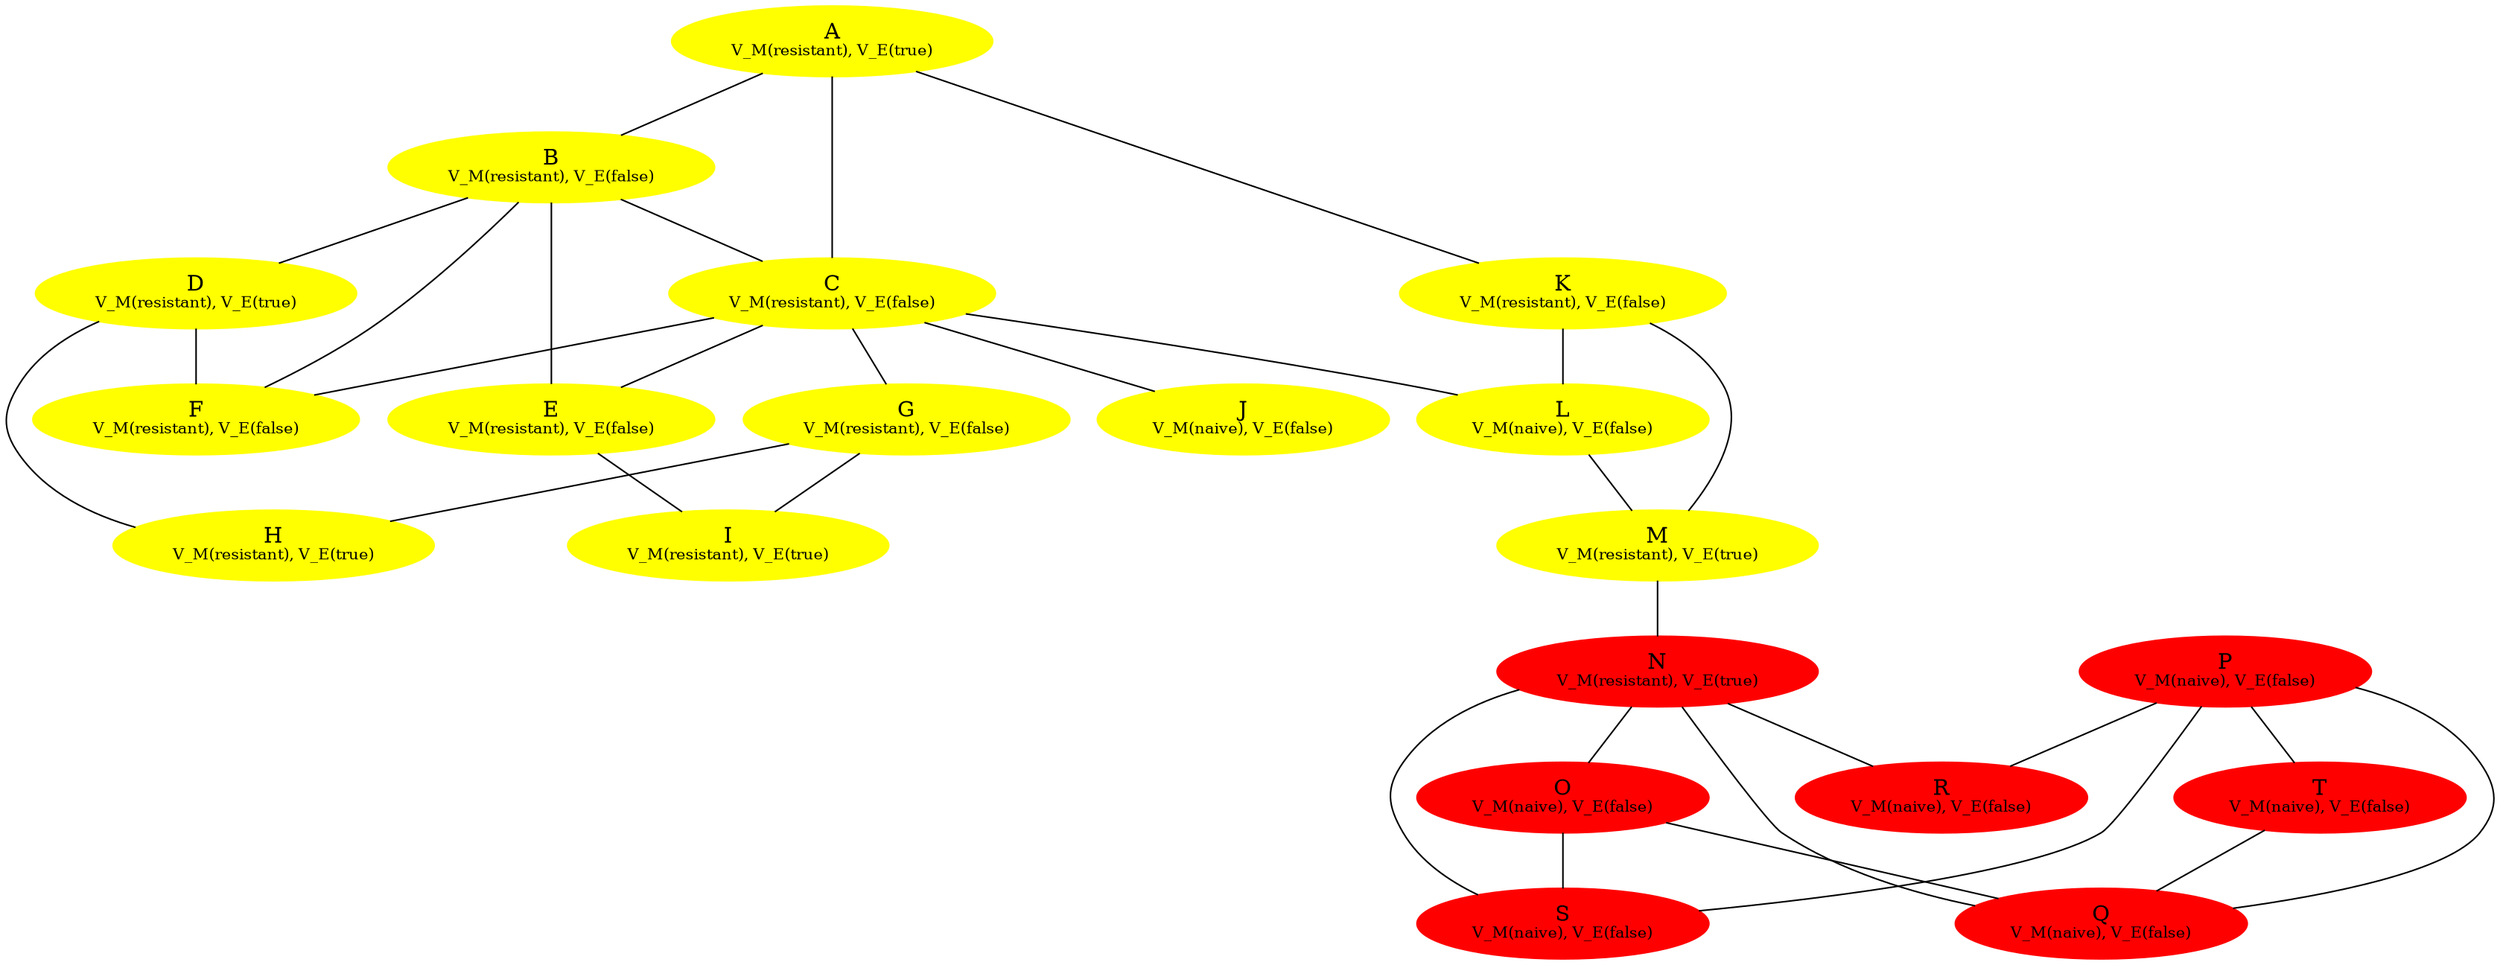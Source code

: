 graph {
 rankdir=TB;
A[label=<A<BR /><FONT POINT-SIZE="10">V_M(resistant), V_E(true)</FONT>>,style=filled, color=yellow];
B[label=<B<BR /><FONT POINT-SIZE="10">V_M(resistant), V_E(false)</FONT>>,style=filled, color=yellow];
C[label=<C<BR /><FONT POINT-SIZE="10">V_M(resistant), V_E(false)</FONT>>,style=filled, color=yellow];
D[label=<D<BR /><FONT POINT-SIZE="10">V_M(resistant), V_E(true)</FONT>>,style=filled, color=yellow];
E[label=<E<BR /><FONT POINT-SIZE="10">V_M(resistant), V_E(false)</FONT>>,style=filled, color=yellow];
F[label=<F<BR /><FONT POINT-SIZE="10">V_M(resistant), V_E(false)</FONT>>,style=filled, color=yellow];
G[label=<G<BR /><FONT POINT-SIZE="10">V_M(resistant), V_E(false)</FONT>>,style=filled, color=yellow];
H[label=<H<BR /><FONT POINT-SIZE="10">V_M(resistant), V_E(true)</FONT>>,style=filled, color=yellow];
I[label=<I<BR /><FONT POINT-SIZE="10">V_M(resistant), V_E(true)</FONT>>,style=filled, color=yellow];
J[label=<J<BR /><FONT POINT-SIZE="10">V_M(naive), V_E(false)</FONT>>,style=filled, color=yellow];
K[label=<K<BR /><FONT POINT-SIZE="10">V_M(resistant), V_E(false)</FONT>>,style=filled, color=yellow];
L[label=<L<BR /><FONT POINT-SIZE="10">V_M(naive), V_E(false)</FONT>>,style=filled, color=yellow];
M[label=<M<BR /><FONT POINT-SIZE="10">V_M(resistant), V_E(true)</FONT>>,style=filled, color=yellow];
N[label=<N<BR /><FONT POINT-SIZE="10">V_M(resistant), V_E(true)</FONT>>,style=filled, color=red];
O[label=<O<BR /><FONT POINT-SIZE="10">V_M(naive), V_E(false)</FONT>>,style=filled, color=red];
P[label=<P<BR /><FONT POINT-SIZE="10">V_M(naive), V_E(false)</FONT>>,style=filled, color=red];
Q[label=<Q<BR /><FONT POINT-SIZE="10">V_M(naive), V_E(false)</FONT>>,style=filled, color=red];
R[label=<R<BR /><FONT POINT-SIZE="10">V_M(naive), V_E(false)</FONT>>,style=filled, color=red];
S[label=<S<BR /><FONT POINT-SIZE="10">V_M(naive), V_E(false)</FONT>>,style=filled, color=red];
T[label=<T<BR /><FONT POINT-SIZE="10">V_M(naive), V_E(false)</FONT>>,style=filled, color=red];
A -- {{B C K }}
B -- {{D E C F }}
C -- {{F G E L J }}
D -- {{H F }}
E -- {{I }}
F -- {{}}
G -- {{H I }}
H -- {{}}
I -- {{}}
J -- {{}}
K -- {{L M }}
L -- {{M }}
M -- {{N }}
N -- {{R Q O S }}
O -- {{Q S }}
P -- {{T S Q R }}
Q -- {{}}
R -- {{}}
S -- {{}}
T -- {{Q }}
}